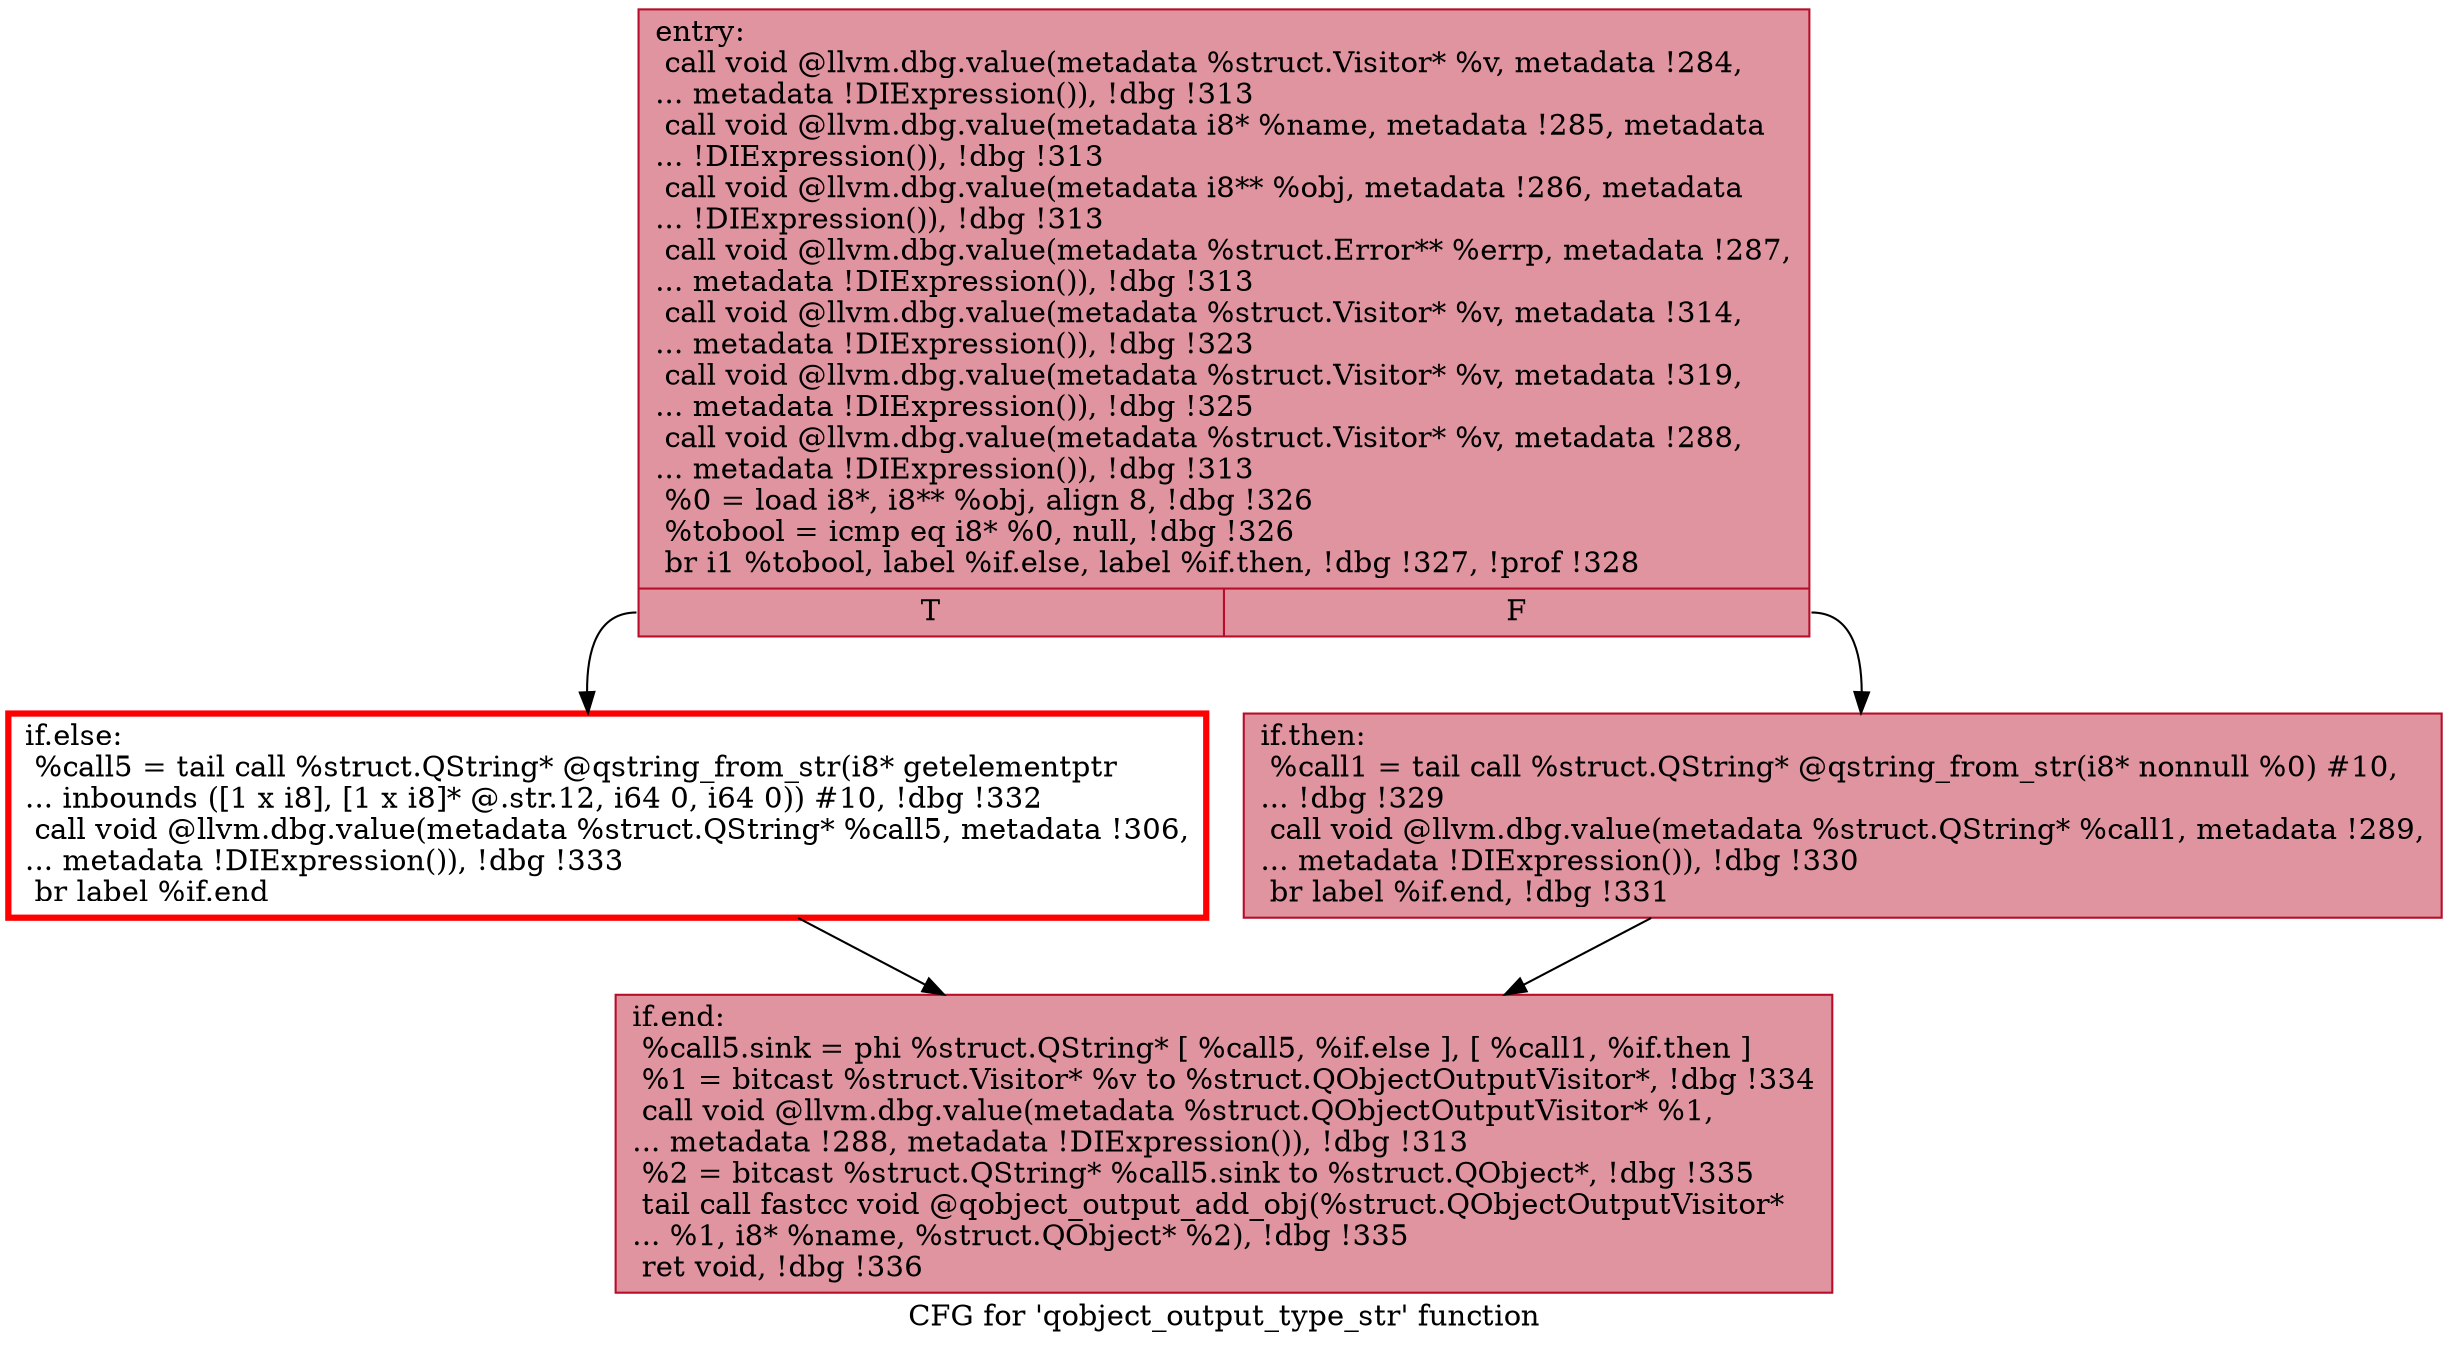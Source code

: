 digraph "CFG for 'qobject_output_type_str' function" {
	label="CFG for 'qobject_output_type_str' function";

	Node0x5564bb3ede00 [shape=record,color="#b70d28ff", style=filled, fillcolor="#b70d2870",label="{entry:\l  call void @llvm.dbg.value(metadata %struct.Visitor* %v, metadata !284,\l... metadata !DIExpression()), !dbg !313\l  call void @llvm.dbg.value(metadata i8* %name, metadata !285, metadata\l... !DIExpression()), !dbg !313\l  call void @llvm.dbg.value(metadata i8** %obj, metadata !286, metadata\l... !DIExpression()), !dbg !313\l  call void @llvm.dbg.value(metadata %struct.Error** %errp, metadata !287,\l... metadata !DIExpression()), !dbg !313\l  call void @llvm.dbg.value(metadata %struct.Visitor* %v, metadata !314,\l... metadata !DIExpression()), !dbg !323\l  call void @llvm.dbg.value(metadata %struct.Visitor* %v, metadata !319,\l... metadata !DIExpression()), !dbg !325\l  call void @llvm.dbg.value(metadata %struct.Visitor* %v, metadata !288,\l... metadata !DIExpression()), !dbg !313\l  %0 = load i8*, i8** %obj, align 8, !dbg !326\l  %tobool = icmp eq i8* %0, null, !dbg !326\l  br i1 %tobool, label %if.else, label %if.then, !dbg !327, !prof !328\l|{<s0>T|<s1>F}}"];
	Node0x5564bb3ede00:s0 -> Node0x5564bb3f6380;
	Node0x5564bb3ede00:s1 -> Node0x5564bb3f62a0;
	Node0x5564bb3f62a0 [shape=record,color="#b70d28ff", style=filled, fillcolor="#b70d2870",label="{if.then:                                          \l  %call1 = tail call %struct.QString* @qstring_from_str(i8* nonnull %0) #10,\l... !dbg !329\l  call void @llvm.dbg.value(metadata %struct.QString* %call1, metadata !289,\l... metadata !DIExpression()), !dbg !330\l  br label %if.end, !dbg !331\l}"];
	Node0x5564bb3f62a0 -> Node0x5564bb3f6310;
	Node0x5564bb3f6380 [shape=record,penwidth=3.0, color="red",label="{if.else:                                          \l  %call5 = tail call %struct.QString* @qstring_from_str(i8* getelementptr\l... inbounds ([1 x i8], [1 x i8]* @.str.12, i64 0, i64 0)) #10, !dbg !332\l  call void @llvm.dbg.value(metadata %struct.QString* %call5, metadata !306,\l... metadata !DIExpression()), !dbg !333\l  br label %if.end\l}"];
	Node0x5564bb3f6380 -> Node0x5564bb3f6310;
	Node0x5564bb3f6310 [shape=record,color="#b70d28ff", style=filled, fillcolor="#b70d2870",label="{if.end:                                           \l  %call5.sink = phi %struct.QString* [ %call5, %if.else ], [ %call1, %if.then ]\l  %1 = bitcast %struct.Visitor* %v to %struct.QObjectOutputVisitor*, !dbg !334\l  call void @llvm.dbg.value(metadata %struct.QObjectOutputVisitor* %1,\l... metadata !288, metadata !DIExpression()), !dbg !313\l  %2 = bitcast %struct.QString* %call5.sink to %struct.QObject*, !dbg !335\l  tail call fastcc void @qobject_output_add_obj(%struct.QObjectOutputVisitor*\l... %1, i8* %name, %struct.QObject* %2), !dbg !335\l  ret void, !dbg !336\l}"];
}
